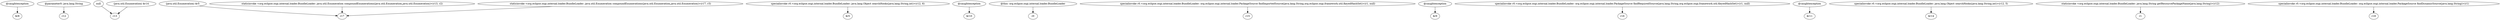 digraph g {
0[label="@caughtexception"]
1[label="$r8"]
0->1[label=""]
2[label="@parameter0: java.lang.String"]
3[label="r12"]
2->3[label=""]
4[label="null"]
5[label="r13"]
4->5[label=""]
6[label="(java.util.Enumeration) $r5"]
7[label="r17"]
6->7[label=""]
8[label="specialinvoke r0.<org.eclipse.osgi.internal.loader.BundleLoader: java.lang.Object searchHooks(java.lang.String,int)>(r12, 6)"]
9[label="$r5"]
8->9[label=""]
10[label="@caughtexception"]
11[label="$r10"]
10->11[label=""]
12[label="@this: org.eclipse.osgi.internal.loader.BundleLoader"]
13[label="r0"]
12->13[label=""]
14[label="(java.util.Enumeration) $r14"]
14->5[label=""]
15[label="specialinvoke r0.<org.eclipse.osgi.internal.loader.BundleLoader: org.eclipse.osgi.internal.loader.PackageSource findImportedSource(java.lang.String,org.eclipse.osgi.framework.util.KeyedHashSet)>(r1, null)"]
16[label="r15"]
15->16[label=""]
17[label="@caughtexception"]
18[label="$r9"]
17->18[label=""]
19[label="specialinvoke r0.<org.eclipse.osgi.internal.loader.BundleLoader: org.eclipse.osgi.internal.loader.PackageSource findRequiredSource(java.lang.String,org.eclipse.osgi.framework.util.KeyedHashSet)>(r1, null)"]
20[label="r16"]
19->20[label=""]
21[label="@caughtexception"]
22[label="$r11"]
21->22[label=""]
23[label="staticinvoke <org.eclipse.osgi.internal.loader.BundleLoader: java.util.Enumeration compoundEnumerations(java.util.Enumeration,java.util.Enumeration)>(r13, r2)"]
23->7[label=""]
24[label="specialinvoke r0.<org.eclipse.osgi.internal.loader.BundleLoader: java.lang.Object searchHooks(java.lang.String,int)>(r12, 5)"]
25[label="$r14"]
24->25[label=""]
26[label="staticinvoke <org.eclipse.osgi.internal.loader.BundleLoader: java.util.Enumeration compoundEnumerations(java.util.Enumeration,java.util.Enumeration)>(r17, r3)"]
26->7[label=""]
27[label="staticinvoke <org.eclipse.osgi.internal.loader.BundleLoader: java.lang.String getResourcePackageName(java.lang.String)>(r12)"]
28[label="r1"]
27->28[label=""]
29[label="specialinvoke r0.<org.eclipse.osgi.internal.loader.BundleLoader: org.eclipse.osgi.internal.loader.PackageSource findDynamicSource(java.lang.String)>(r1)"]
30[label="r18"]
29->30[label=""]
}